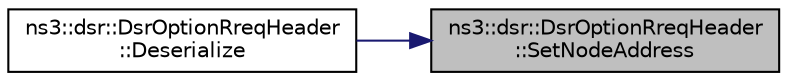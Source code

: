 digraph "ns3::dsr::DsrOptionRreqHeader::SetNodeAddress"
{
 // LATEX_PDF_SIZE
  edge [fontname="Helvetica",fontsize="10",labelfontname="Helvetica",labelfontsize="10"];
  node [fontname="Helvetica",fontsize="10",shape=record];
  rankdir="RL";
  Node1 [label="ns3::dsr::DsrOptionRreqHeader\l::SetNodeAddress",height=0.2,width=0.4,color="black", fillcolor="grey75", style="filled", fontcolor="black",tooltip="Set a Node IPv4 Address."];
  Node1 -> Node2 [dir="back",color="midnightblue",fontsize="10",style="solid",fontname="Helvetica"];
  Node2 [label="ns3::dsr::DsrOptionRreqHeader\l::Deserialize",height=0.2,width=0.4,color="black", fillcolor="white", style="filled",URL="$classns3_1_1dsr_1_1_dsr_option_rreq_header.html#a7cf6a4240408c554fe4ca6ea9b266651",tooltip="Deserialize the packet."];
}
